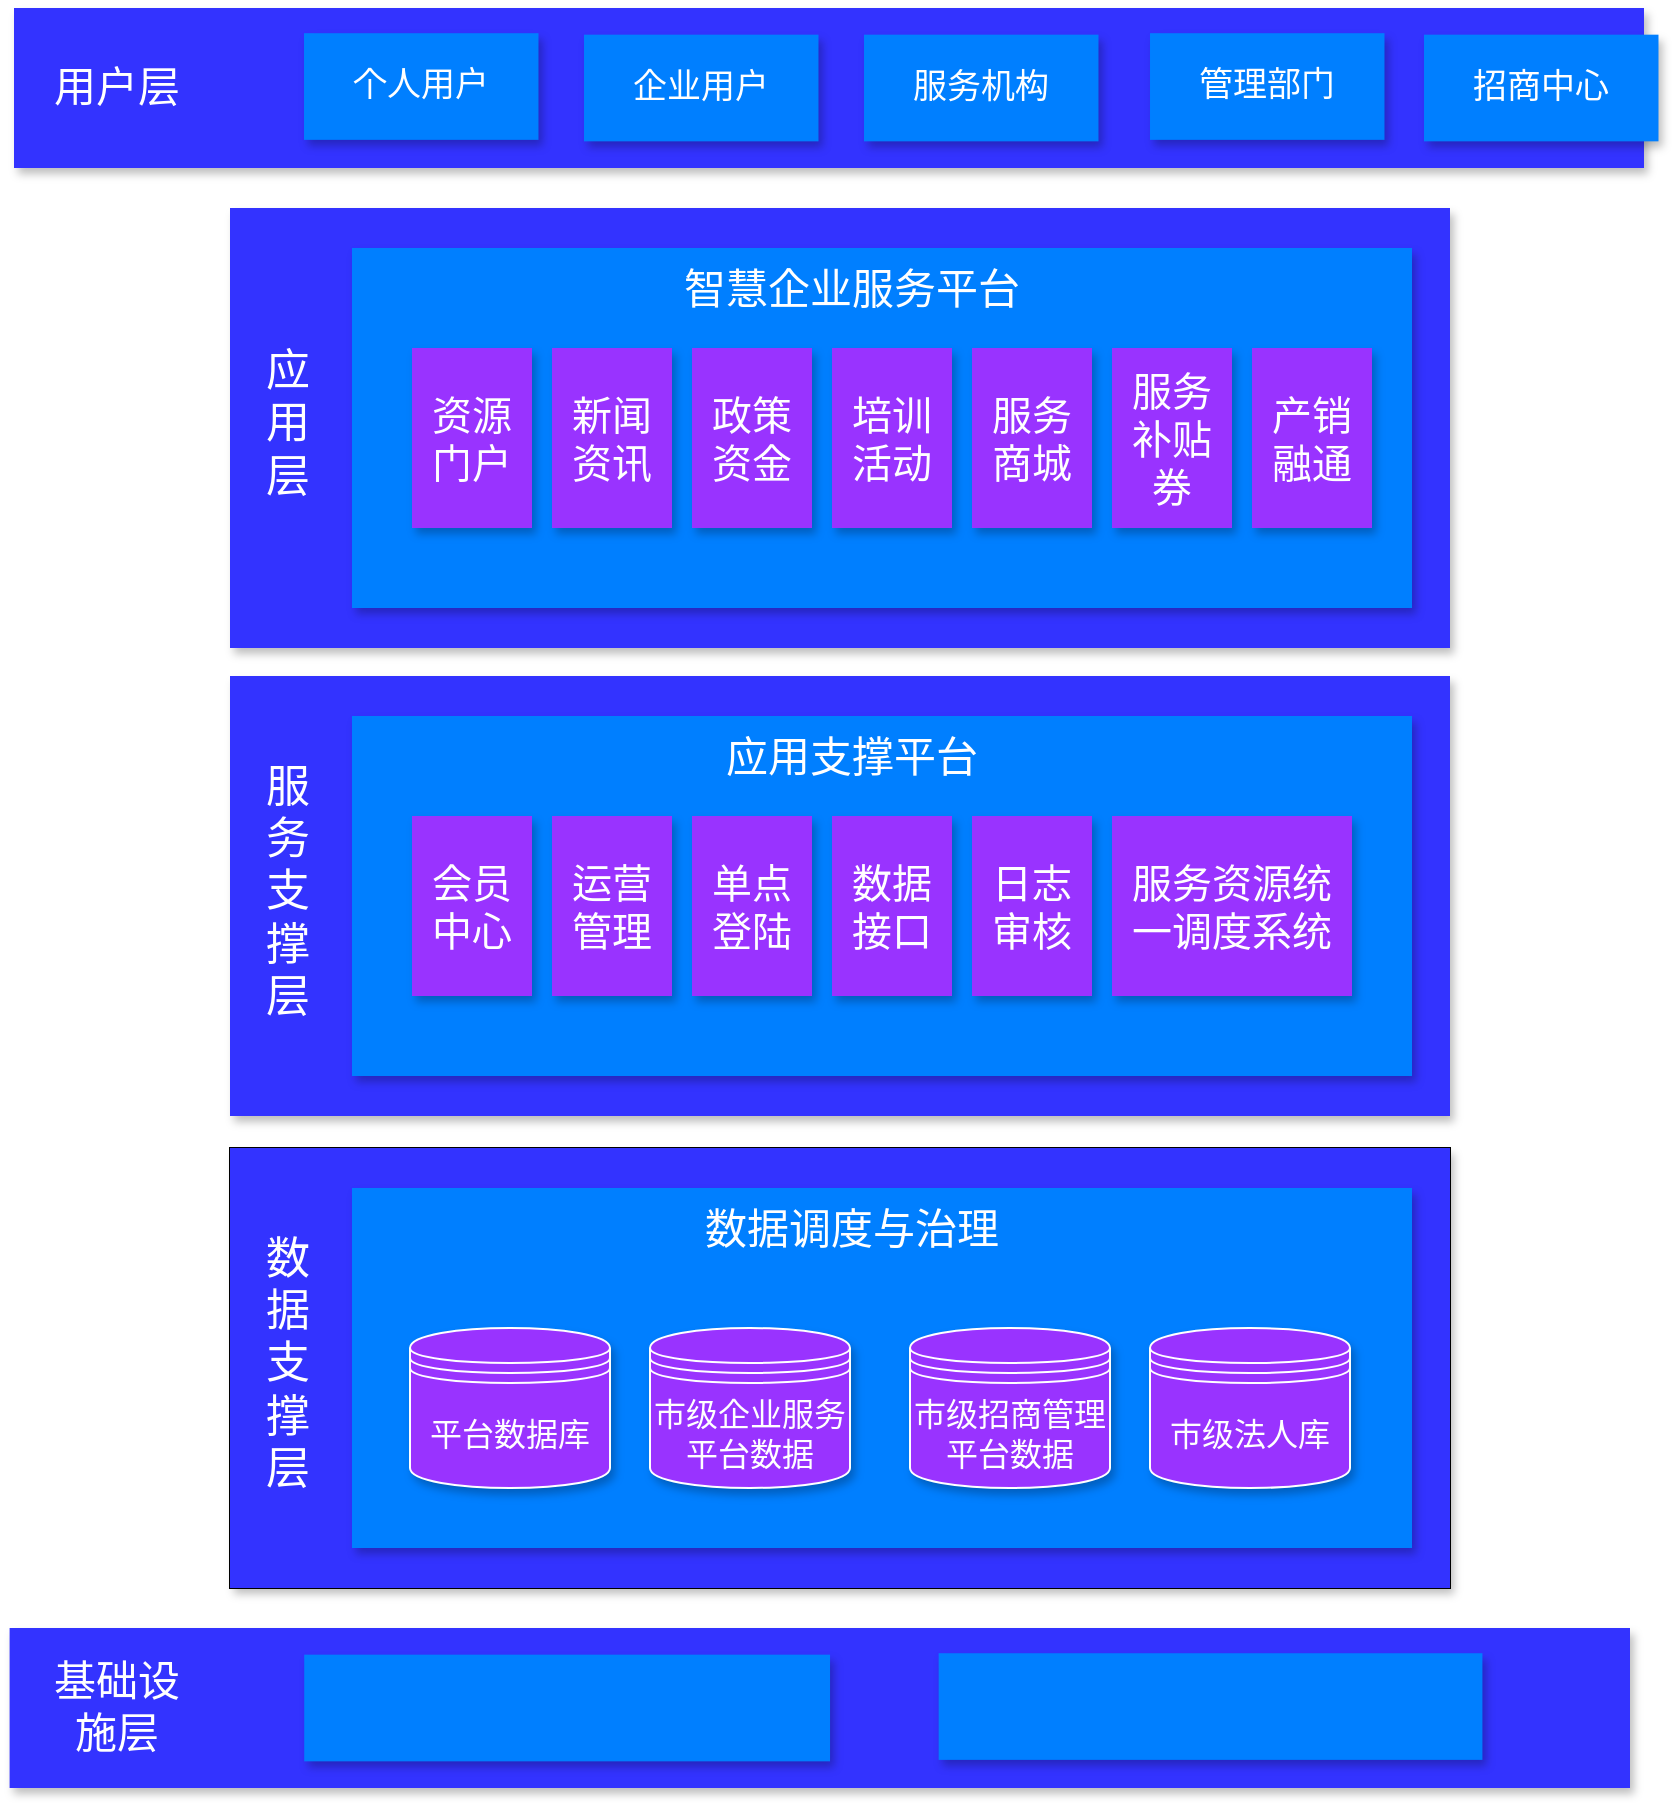 <mxfile version="14.2.9" type="github">
  <diagram id="zAayXOPo3Ohrwkr1tWpw" name="Page-1">
    <mxGraphModel dx="418" dy="258" grid="1" gridSize="10" guides="1" tooltips="1" connect="1" arrows="1" fold="1" page="1" pageScale="3" pageWidth="827" pageHeight="1169" math="0" shadow="0">
      <root>
        <mxCell id="0" />
        <mxCell id="1" parent="0" />
        <mxCell id="3qTs6TiB7zuJ6V9QkXZx-14" value="" style="group" parent="1" vertex="1" connectable="0">
          <mxGeometry x="400" y="230" width="610" height="220" as="geometry" />
        </mxCell>
        <mxCell id="3qTs6TiB7zuJ6V9QkXZx-1" value="" style="rounded=0;whiteSpace=wrap;html=1;fillColor=#3333FF;strokeColor=none;shadow=1;" parent="3qTs6TiB7zuJ6V9QkXZx-14" vertex="1">
          <mxGeometry width="610" height="220" as="geometry" />
        </mxCell>
        <mxCell id="3qTs6TiB7zuJ6V9QkXZx-3" value="&lt;font color=&quot;#ffffff&quot; style=&quot;font-size: 22px&quot;&gt;应用层&lt;/font&gt;" style="text;html=1;strokeColor=none;fillColor=none;align=center;verticalAlign=middle;whiteSpace=wrap;rounded=0;" parent="3qTs6TiB7zuJ6V9QkXZx-14" vertex="1">
          <mxGeometry x="14" y="43" width="30" height="130" as="geometry" />
        </mxCell>
        <mxCell id="3qTs6TiB7zuJ6V9QkXZx-13" value="" style="group" parent="3qTs6TiB7zuJ6V9QkXZx-14" vertex="1" connectable="0">
          <mxGeometry x="61" y="20" width="530" height="180" as="geometry" />
        </mxCell>
        <mxCell id="3qTs6TiB7zuJ6V9QkXZx-2" value="" style="rounded=0;whiteSpace=wrap;html=1;fillColor=#007FFF;strokeColor=none;shadow=1;" parent="3qTs6TiB7zuJ6V9QkXZx-13" vertex="1">
          <mxGeometry width="530" height="180" as="geometry" />
        </mxCell>
        <mxCell id="3qTs6TiB7zuJ6V9QkXZx-4" value="&lt;font color=&quot;#ffffff&quot;&gt;&lt;span style=&quot;font-size: 21px&quot;&gt;智慧企业服务平台&lt;/span&gt;&lt;/font&gt;" style="text;html=1;strokeColor=none;fillColor=none;align=center;verticalAlign=middle;whiteSpace=wrap;rounded=0;" parent="3qTs6TiB7zuJ6V9QkXZx-13" vertex="1">
          <mxGeometry x="100" y="10" width="300" height="20" as="geometry" />
        </mxCell>
        <mxCell id="3qTs6TiB7zuJ6V9QkXZx-5" value="&lt;font style=&quot;font-size: 20px&quot; color=&quot;#ffffff&quot;&gt;资源门户&lt;/font&gt;" style="rounded=0;whiteSpace=wrap;html=1;fillColor=#9933FF;strokeColor=none;shadow=1;" parent="3qTs6TiB7zuJ6V9QkXZx-13" vertex="1">
          <mxGeometry x="30" y="50" width="60" height="90" as="geometry" />
        </mxCell>
        <mxCell id="3qTs6TiB7zuJ6V9QkXZx-6" value="&lt;font style=&quot;font-size: 20px&quot; color=&quot;#ffffff&quot;&gt;新闻资讯&lt;/font&gt;" style="rounded=0;whiteSpace=wrap;html=1;fillColor=#9933FF;strokeColor=none;shadow=1;" parent="3qTs6TiB7zuJ6V9QkXZx-13" vertex="1">
          <mxGeometry x="100" y="50" width="60" height="90" as="geometry" />
        </mxCell>
        <mxCell id="3qTs6TiB7zuJ6V9QkXZx-7" value="&lt;font style=&quot;font-size: 20px&quot; color=&quot;#ffffff&quot;&gt;政策资金&lt;/font&gt;" style="rounded=0;whiteSpace=wrap;html=1;fillColor=#9933FF;strokeColor=none;shadow=1;" parent="3qTs6TiB7zuJ6V9QkXZx-13" vertex="1">
          <mxGeometry x="170" y="50" width="60" height="90" as="geometry" />
        </mxCell>
        <mxCell id="3qTs6TiB7zuJ6V9QkXZx-8" value="&lt;font style=&quot;font-size: 20px&quot; color=&quot;#ffffff&quot;&gt;培训活动&lt;/font&gt;" style="rounded=0;whiteSpace=wrap;html=1;fillColor=#9933FF;strokeColor=none;shadow=1;" parent="3qTs6TiB7zuJ6V9QkXZx-13" vertex="1">
          <mxGeometry x="240" y="50" width="60" height="90" as="geometry" />
        </mxCell>
        <mxCell id="3qTs6TiB7zuJ6V9QkXZx-9" value="&lt;font style=&quot;font-size: 20px&quot; color=&quot;#ffffff&quot;&gt;服务商城&lt;/font&gt;" style="rounded=0;whiteSpace=wrap;html=1;fillColor=#9933FF;strokeColor=none;shadow=1;" parent="3qTs6TiB7zuJ6V9QkXZx-13" vertex="1">
          <mxGeometry x="310" y="50" width="60" height="90" as="geometry" />
        </mxCell>
        <mxCell id="3qTs6TiB7zuJ6V9QkXZx-10" value="&lt;font style=&quot;font-size: 20px&quot; color=&quot;#ffffff&quot;&gt;服务补贴券&lt;/font&gt;" style="rounded=0;whiteSpace=wrap;html=1;fillColor=#9933FF;strokeColor=none;shadow=1;" parent="3qTs6TiB7zuJ6V9QkXZx-13" vertex="1">
          <mxGeometry x="380" y="50" width="60" height="90" as="geometry" />
        </mxCell>
        <mxCell id="3qTs6TiB7zuJ6V9QkXZx-11" value="&lt;font style=&quot;font-size: 20px&quot; color=&quot;#ffffff&quot;&gt;产销融通&lt;/font&gt;" style="rounded=0;whiteSpace=wrap;html=1;fillColor=#9933FF;strokeColor=none;shadow=1;" parent="3qTs6TiB7zuJ6V9QkXZx-13" vertex="1">
          <mxGeometry x="450" y="50" width="60" height="90" as="geometry" />
        </mxCell>
        <mxCell id="3qTs6TiB7zuJ6V9QkXZx-15" value="" style="group" parent="1" vertex="1" connectable="0">
          <mxGeometry x="400" y="464" width="610" height="220" as="geometry" />
        </mxCell>
        <mxCell id="3qTs6TiB7zuJ6V9QkXZx-16" value="" style="rounded=0;whiteSpace=wrap;html=1;fillColor=#3333FF;strokeColor=none;shadow=1;" parent="3qTs6TiB7zuJ6V9QkXZx-15" vertex="1">
          <mxGeometry width="610" height="220" as="geometry" />
        </mxCell>
        <mxCell id="3qTs6TiB7zuJ6V9QkXZx-17" value="&lt;font color=&quot;#ffffff&quot; style=&quot;font-size: 22px&quot;&gt;服务支撑层&lt;/font&gt;" style="text;html=1;strokeColor=none;fillColor=none;align=center;verticalAlign=middle;whiteSpace=wrap;rounded=0;" parent="3qTs6TiB7zuJ6V9QkXZx-15" vertex="1">
          <mxGeometry x="14" y="43" width="30" height="130" as="geometry" />
        </mxCell>
        <mxCell id="3qTs6TiB7zuJ6V9QkXZx-18" value="" style="group" parent="3qTs6TiB7zuJ6V9QkXZx-15" vertex="1" connectable="0">
          <mxGeometry x="61" y="20" width="530" height="180" as="geometry" />
        </mxCell>
        <mxCell id="3qTs6TiB7zuJ6V9QkXZx-19" value="" style="rounded=0;whiteSpace=wrap;html=1;fillColor=#007FFF;strokeColor=none;shadow=1;" parent="3qTs6TiB7zuJ6V9QkXZx-18" vertex="1">
          <mxGeometry width="530" height="180" as="geometry" />
        </mxCell>
        <mxCell id="3qTs6TiB7zuJ6V9QkXZx-20" value="&lt;font color=&quot;#ffffff&quot;&gt;&lt;span style=&quot;font-size: 21px&quot;&gt;应用支撑平台&lt;/span&gt;&lt;/font&gt;" style="text;html=1;strokeColor=none;fillColor=none;align=center;verticalAlign=middle;whiteSpace=wrap;rounded=0;" parent="3qTs6TiB7zuJ6V9QkXZx-18" vertex="1">
          <mxGeometry x="100" y="10" width="300" height="20" as="geometry" />
        </mxCell>
        <mxCell id="3qTs6TiB7zuJ6V9QkXZx-21" value="&lt;font style=&quot;font-size: 20px&quot; color=&quot;#ffffff&quot;&gt;会员中心&lt;/font&gt;" style="rounded=0;whiteSpace=wrap;html=1;fillColor=#9933FF;strokeColor=none;shadow=1;" parent="3qTs6TiB7zuJ6V9QkXZx-18" vertex="1">
          <mxGeometry x="30" y="50" width="60" height="90" as="geometry" />
        </mxCell>
        <mxCell id="3qTs6TiB7zuJ6V9QkXZx-22" value="&lt;font style=&quot;font-size: 20px&quot; color=&quot;#ffffff&quot;&gt;运营管理&lt;/font&gt;" style="rounded=0;whiteSpace=wrap;html=1;fillColor=#9933FF;strokeColor=none;shadow=1;" parent="3qTs6TiB7zuJ6V9QkXZx-18" vertex="1">
          <mxGeometry x="100" y="50" width="60" height="90" as="geometry" />
        </mxCell>
        <mxCell id="3qTs6TiB7zuJ6V9QkXZx-23" value="&lt;font style=&quot;font-size: 20px&quot; color=&quot;#ffffff&quot;&gt;单点登陆&lt;/font&gt;" style="rounded=0;whiteSpace=wrap;html=1;fillColor=#9933FF;strokeColor=none;shadow=1;" parent="3qTs6TiB7zuJ6V9QkXZx-18" vertex="1">
          <mxGeometry x="170" y="50" width="60" height="90" as="geometry" />
        </mxCell>
        <mxCell id="3qTs6TiB7zuJ6V9QkXZx-24" value="&lt;font style=&quot;font-size: 20px&quot; color=&quot;#ffffff&quot;&gt;数据接口&lt;/font&gt;" style="rounded=0;whiteSpace=wrap;html=1;fillColor=#9933FF;strokeColor=none;shadow=1;" parent="3qTs6TiB7zuJ6V9QkXZx-18" vertex="1">
          <mxGeometry x="240" y="50" width="60" height="90" as="geometry" />
        </mxCell>
        <mxCell id="3qTs6TiB7zuJ6V9QkXZx-25" value="&lt;font style=&quot;font-size: 20px&quot; color=&quot;#ffffff&quot;&gt;日志审核&lt;/font&gt;" style="rounded=0;whiteSpace=wrap;html=1;fillColor=#9933FF;strokeColor=none;shadow=1;" parent="3qTs6TiB7zuJ6V9QkXZx-18" vertex="1">
          <mxGeometry x="310" y="50" width="60" height="90" as="geometry" />
        </mxCell>
        <mxCell id="3qTs6TiB7zuJ6V9QkXZx-26" value="&lt;font style=&quot;font-size: 20px&quot; color=&quot;#ffffff&quot;&gt;服务资源统一调度系统&lt;/font&gt;" style="rounded=0;whiteSpace=wrap;html=1;fillColor=#9933FF;strokeColor=none;shadow=1;" parent="3qTs6TiB7zuJ6V9QkXZx-18" vertex="1">
          <mxGeometry x="380" y="50" width="120" height="90" as="geometry" />
        </mxCell>
        <mxCell id="ofSC6AayV_rCN6vgUUX2-1" value="" style="group;strokeColor=#000000;fontColor=#E6E6E6;" vertex="1" connectable="0" parent="1">
          <mxGeometry x="400" y="700" width="610" height="220" as="geometry" />
        </mxCell>
        <mxCell id="ofSC6AayV_rCN6vgUUX2-2" value="" style="rounded=0;whiteSpace=wrap;html=1;fillColor=#3333FF;strokeColor=none;shadow=1;" vertex="1" parent="ofSC6AayV_rCN6vgUUX2-1">
          <mxGeometry width="610" height="220" as="geometry" />
        </mxCell>
        <mxCell id="ofSC6AayV_rCN6vgUUX2-3" value="&lt;font color=&quot;#ffffff&quot; style=&quot;font-size: 22px&quot;&gt;数据支撑层&lt;/font&gt;" style="text;html=1;strokeColor=none;fillColor=none;align=center;verticalAlign=middle;whiteSpace=wrap;rounded=0;" vertex="1" parent="ofSC6AayV_rCN6vgUUX2-1">
          <mxGeometry x="14" y="43" width="30" height="130" as="geometry" />
        </mxCell>
        <mxCell id="ofSC6AayV_rCN6vgUUX2-4" value="" style="group" vertex="1" connectable="0" parent="ofSC6AayV_rCN6vgUUX2-1">
          <mxGeometry x="61" y="20" width="530" height="180" as="geometry" />
        </mxCell>
        <mxCell id="ofSC6AayV_rCN6vgUUX2-5" value="" style="rounded=0;whiteSpace=wrap;html=1;fillColor=#007FFF;strokeColor=none;shadow=1;" vertex="1" parent="ofSC6AayV_rCN6vgUUX2-4">
          <mxGeometry width="530" height="180" as="geometry" />
        </mxCell>
        <mxCell id="ofSC6AayV_rCN6vgUUX2-6" value="&lt;font color=&quot;#ffffff&quot;&gt;&lt;span style=&quot;font-size: 21px&quot;&gt;数据调度与治理&lt;/span&gt;&lt;/font&gt;" style="text;html=1;strokeColor=none;fillColor=none;align=center;verticalAlign=middle;whiteSpace=wrap;rounded=0;" vertex="1" parent="ofSC6AayV_rCN6vgUUX2-4">
          <mxGeometry x="100" y="10" width="300" height="20" as="geometry" />
        </mxCell>
        <mxCell id="ofSC6AayV_rCN6vgUUX2-14" value="&lt;font style=&quot;font-size: 16px&quot; color=&quot;#ffffff&quot;&gt;平台数据库&lt;/font&gt;" style="shape=datastore;whiteSpace=wrap;html=1;shadow=1;fillColor=#9933FF;strokeColor=#FFFFFF;" vertex="1" parent="1">
          <mxGeometry x="490" y="790" width="100" height="80" as="geometry" />
        </mxCell>
        <mxCell id="ofSC6AayV_rCN6vgUUX2-16" value="&lt;font style=&quot;font-size: 16px&quot; color=&quot;#ffffff&quot;&gt;市级企业服务平台数据&lt;/font&gt;" style="shape=datastore;whiteSpace=wrap;html=1;shadow=1;fillColor=#9933FF;strokeColor=#FFFFFF;" vertex="1" parent="1">
          <mxGeometry x="610" y="790" width="100" height="80" as="geometry" />
        </mxCell>
        <mxCell id="ofSC6AayV_rCN6vgUUX2-17" value="&lt;font style=&quot;font-size: 16px&quot; color=&quot;#ffffff&quot;&gt;市级招商管理平台数据&lt;/font&gt;" style="shape=datastore;whiteSpace=wrap;html=1;shadow=1;fillColor=#9933FF;strokeColor=#FFFFFF;" vertex="1" parent="1">
          <mxGeometry x="740" y="790" width="100" height="80" as="geometry" />
        </mxCell>
        <mxCell id="ofSC6AayV_rCN6vgUUX2-18" value="&lt;font style=&quot;font-size: 16px&quot; color=&quot;#ffffff&quot;&gt;市级法人库&lt;/font&gt;" style="shape=datastore;whiteSpace=wrap;html=1;shadow=1;fillColor=#9933FF;strokeColor=#FFFFFF;" vertex="1" parent="1">
          <mxGeometry x="860" y="790" width="100" height="80" as="geometry" />
        </mxCell>
        <mxCell id="ofSC6AayV_rCN6vgUUX2-21" value="" style="group;fontColor=#E6E6E6;" vertex="1" connectable="0" parent="1">
          <mxGeometry x="300" y="940" width="810" height="80" as="geometry" />
        </mxCell>
        <mxCell id="ofSC6AayV_rCN6vgUUX2-28" value="" style="group" vertex="1" connectable="0" parent="ofSC6AayV_rCN6vgUUX2-21">
          <mxGeometry x="-10.2" width="810.2" height="80" as="geometry" />
        </mxCell>
        <mxCell id="ofSC6AayV_rCN6vgUUX2-22" value="" style="rounded=0;whiteSpace=wrap;html=1;fillColor=#3333FF;strokeColor=none;shadow=1;" vertex="1" parent="ofSC6AayV_rCN6vgUUX2-28">
          <mxGeometry width="810.2" height="80" as="geometry" />
        </mxCell>
        <mxCell id="ofSC6AayV_rCN6vgUUX2-23" value="&lt;font color=&quot;#ffffff&quot; style=&quot;font-size: 21px&quot;&gt;基础设施层&lt;/font&gt;" style="text;html=1;strokeColor=none;fillColor=none;align=center;verticalAlign=middle;whiteSpace=wrap;rounded=0;" vertex="1" parent="ofSC6AayV_rCN6vgUUX2-28">
          <mxGeometry x="19.012" y="15.633" width="69.287" height="47.273" as="geometry" />
        </mxCell>
        <mxCell id="ofSC6AayV_rCN6vgUUX2-25" value="" style="rounded=0;whiteSpace=wrap;html=1;fillColor=#007FFF;strokeColor=none;shadow=1;" vertex="1" parent="ofSC6AayV_rCN6vgUUX2-28">
          <mxGeometry x="147.309" y="13.337" width="262.908" height="53.333" as="geometry" />
        </mxCell>
        <mxCell id="ofSC6AayV_rCN6vgUUX2-27" value="" style="rounded=0;whiteSpace=wrap;html=1;fillColor=#007FFF;strokeColor=none;shadow=1;" vertex="1" parent="ofSC6AayV_rCN6vgUUX2-28">
          <mxGeometry x="464.533" y="12.61" width="271.87" height="53.33" as="geometry" />
        </mxCell>
        <mxCell id="ofSC6AayV_rCN6vgUUX2-30" value="" style="rounded=0;whiteSpace=wrap;html=1;fillColor=#3333FF;strokeColor=none;shadow=1;container=0;" vertex="1" parent="ofSC6AayV_rCN6vgUUX2-21">
          <mxGeometry x="-8" y="-810" width="815" height="80" as="geometry" />
        </mxCell>
        <mxCell id="ofSC6AayV_rCN6vgUUX2-31" value="&lt;font color=&quot;#ffffff&quot; style=&quot;font-size: 21px&quot;&gt;用户层&lt;/font&gt;" style="text;html=1;strokeColor=none;fillColor=none;align=center;verticalAlign=middle;whiteSpace=wrap;rounded=0;container=0;" vertex="1" parent="ofSC6AayV_rCN6vgUUX2-21">
          <mxGeometry x="10.428" y="-794.367" width="67.149" height="47.273" as="geometry" />
        </mxCell>
        <mxCell id="ofSC6AayV_rCN6vgUUX2-43" value="&lt;font color=&quot;#ffffff&quot; style=&quot;font-size: 17px&quot;&gt;企业用户&lt;/font&gt;" style="rounded=0;whiteSpace=wrap;html=1;fillColor=#007FFF;strokeColor=none;shadow=1;container=0;" vertex="1" parent="1">
          <mxGeometry x="577.003" y="143.34" width="117.24" height="53.33" as="geometry" />
        </mxCell>
        <mxCell id="ofSC6AayV_rCN6vgUUX2-44" value="&lt;font color=&quot;#ffffff&quot; style=&quot;font-size: 17px&quot;&gt;服务机构&lt;/font&gt;" style="rounded=0;whiteSpace=wrap;html=1;fillColor=#007FFF;strokeColor=none;shadow=1;container=0;" vertex="1" parent="1">
          <mxGeometry x="717.003" y="143.34" width="117.24" height="53.33" as="geometry" />
        </mxCell>
        <mxCell id="ofSC6AayV_rCN6vgUUX2-45" value="&lt;font color=&quot;#ffffff&quot;&gt;&lt;span style=&quot;font-size: 17px&quot;&gt;管理部门&lt;/span&gt;&lt;/font&gt;" style="rounded=0;whiteSpace=wrap;html=1;fillColor=#007FFF;strokeColor=none;shadow=1;container=0;" vertex="1" parent="1">
          <mxGeometry x="860.003" y="142.6" width="117.24" height="53.33" as="geometry" />
        </mxCell>
        <mxCell id="ofSC6AayV_rCN6vgUUX2-46" value="&lt;font color=&quot;#ffffff&quot; style=&quot;font-size: 17px&quot;&gt;招商中心&lt;/font&gt;" style="rounded=0;whiteSpace=wrap;html=1;fillColor=#007FFF;strokeColor=none;shadow=1;container=0;" vertex="1" parent="1">
          <mxGeometry x="997.003" y="143.34" width="117.24" height="53.33" as="geometry" />
        </mxCell>
        <mxCell id="ofSC6AayV_rCN6vgUUX2-32" value="&lt;font color=&quot;#ffffff&quot; style=&quot;font-size: 17px&quot;&gt;个人用户&lt;/font&gt;" style="rounded=0;whiteSpace=wrap;html=1;fillColor=#007FFF;strokeColor=none;shadow=1;container=0;" vertex="1" parent="1">
          <mxGeometry x="437.003" y="142.6" width="117.24" height="53.33" as="geometry" />
        </mxCell>
      </root>
    </mxGraphModel>
  </diagram>
</mxfile>
